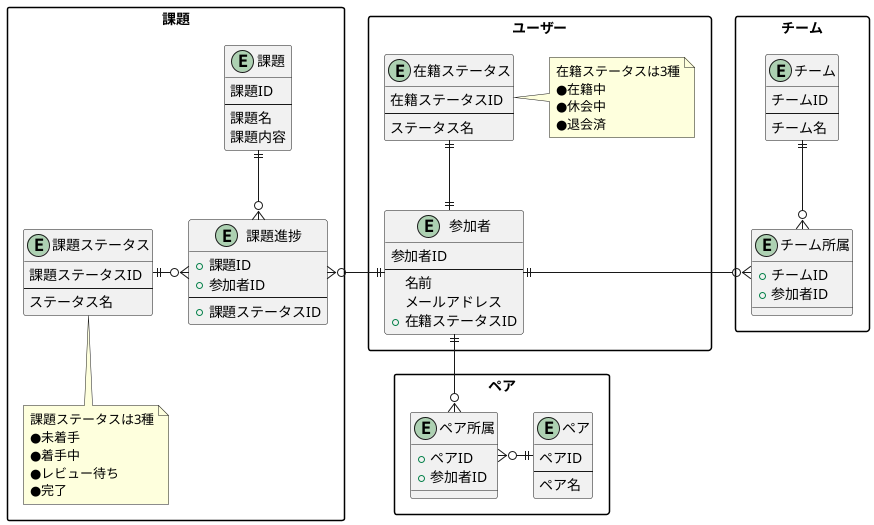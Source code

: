 @startuml ER

/'
  集約: packages
  オブジェクト: objects
  メモ: notes
  関連: * → コンポジッション (インスタンス参照)
        > → 集約間の連携 (ID参照)
  多重度: "<>" -()- "<>"
'/

skinparam PackageStyle rectangle
skinparam Linetype ortho

package 課題 {
    entity 課題 {
        課題ID
        ---
        課題名
        課題内容
    }

    entity 課題ステータス {
        課題ステータスID
        ---
        ステータス名
    }

    note bottom of 課題ステータス
        課題ステータスは3種
        ●未着手
        ●着手中
        ●レビュー待ち
        ●完了
    end note

    entity 課題進捗 {
        + 課題ID
        + 参加者ID
        ---
        + 課題ステータスID
    }

    課題 ||--o{ 課題進捗
    課題ステータス ||-r-o{ 課題進捗
}

package ユーザー {
    entity 参加者 {
        参加者ID
        ---
        名前
        メールアドレス
        + 在籍ステータスID
    }

    entity 在籍ステータス {
        在籍ステータスID
        ---
        ステータス名
    }

    note right of 在籍ステータス
        在籍ステータスは3種
        ●在籍中
        ●休会中
        ●退会済
    end note

    参加者 ||-u-|| 在籍ステータス
}

package チーム {
    entity チーム {
        チームID
        ---
        チーム名
    }

    entity チーム所属 {
        + チームID
        + 参加者ID
    }

    チーム ||--o{ チーム所属
}

package ペア {
    entity ペア {
        ペアID
        ---
        ペア名
    }

    entity ペア所属 {
        + ペアID
        + 参加者ID
    }

    ペア ||-l-o{ ペア所属
}

参加者 ||-l-o{ 課題進捗
参加者 ||-r-o{ チーム所属
参加者 ||-d-o{ ペア所属

@enduml